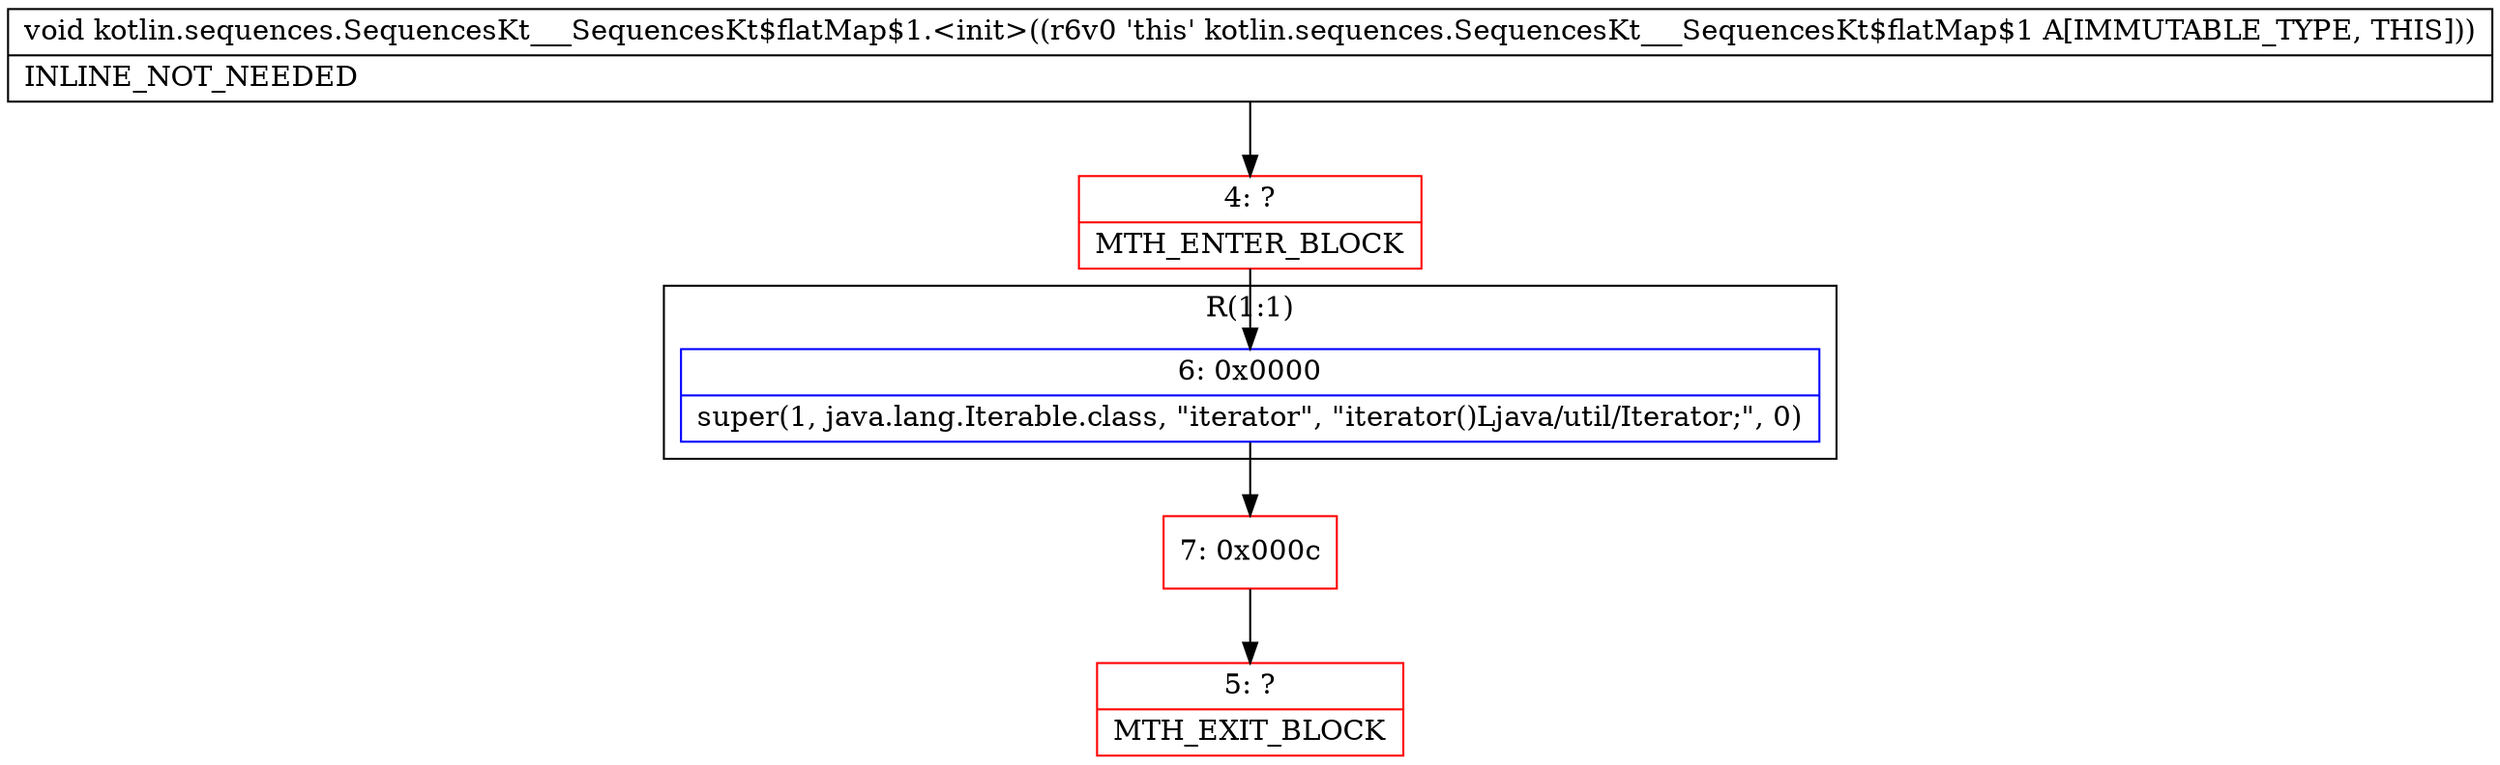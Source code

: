 digraph "CFG forkotlin.sequences.SequencesKt___SequencesKt$flatMap$1.\<init\>()V" {
subgraph cluster_Region_1942220379 {
label = "R(1:1)";
node [shape=record,color=blue];
Node_6 [shape=record,label="{6\:\ 0x0000|super(1, java.lang.Iterable.class, \"iterator\", \"iterator()Ljava\/util\/Iterator;\", 0)\l}"];
}
Node_4 [shape=record,color=red,label="{4\:\ ?|MTH_ENTER_BLOCK\l}"];
Node_7 [shape=record,color=red,label="{7\:\ 0x000c}"];
Node_5 [shape=record,color=red,label="{5\:\ ?|MTH_EXIT_BLOCK\l}"];
MethodNode[shape=record,label="{void kotlin.sequences.SequencesKt___SequencesKt$flatMap$1.\<init\>((r6v0 'this' kotlin.sequences.SequencesKt___SequencesKt$flatMap$1 A[IMMUTABLE_TYPE, THIS]))  | INLINE_NOT_NEEDED\l}"];
MethodNode -> Node_4;Node_6 -> Node_7;
Node_4 -> Node_6;
Node_7 -> Node_5;
}

